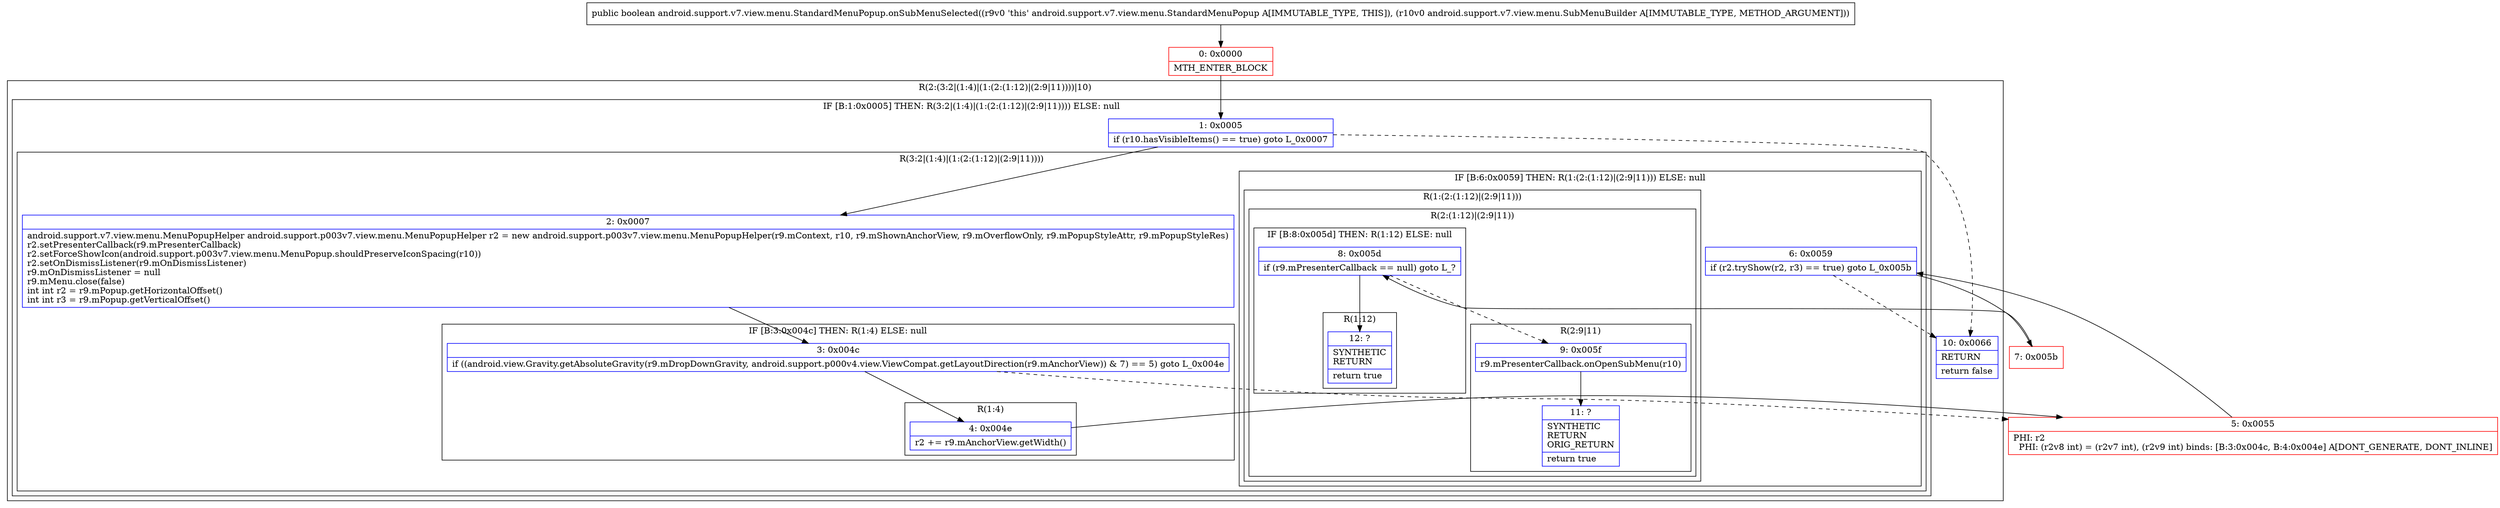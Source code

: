 digraph "CFG forandroid.support.v7.view.menu.StandardMenuPopup.onSubMenuSelected(Landroid\/support\/v7\/view\/menu\/SubMenuBuilder;)Z" {
subgraph cluster_Region_27130510 {
label = "R(2:(3:2|(1:4)|(1:(2:(1:12)|(2:9|11))))|10)";
node [shape=record,color=blue];
subgraph cluster_IfRegion_1635261196 {
label = "IF [B:1:0x0005] THEN: R(3:2|(1:4)|(1:(2:(1:12)|(2:9|11)))) ELSE: null";
node [shape=record,color=blue];
Node_1 [shape=record,label="{1\:\ 0x0005|if (r10.hasVisibleItems() == true) goto L_0x0007\l}"];
subgraph cluster_Region_410772500 {
label = "R(3:2|(1:4)|(1:(2:(1:12)|(2:9|11))))";
node [shape=record,color=blue];
Node_2 [shape=record,label="{2\:\ 0x0007|android.support.v7.view.menu.MenuPopupHelper android.support.p003v7.view.menu.MenuPopupHelper r2 = new android.support.p003v7.view.menu.MenuPopupHelper(r9.mContext, r10, r9.mShownAnchorView, r9.mOverflowOnly, r9.mPopupStyleAttr, r9.mPopupStyleRes)\lr2.setPresenterCallback(r9.mPresenterCallback)\lr2.setForceShowIcon(android.support.p003v7.view.menu.MenuPopup.shouldPreserveIconSpacing(r10))\lr2.setOnDismissListener(r9.mOnDismissListener)\lr9.mOnDismissListener = null\lr9.mMenu.close(false)\lint int r2 = r9.mPopup.getHorizontalOffset()\lint int r3 = r9.mPopup.getVerticalOffset()\l}"];
subgraph cluster_IfRegion_139620845 {
label = "IF [B:3:0x004c] THEN: R(1:4) ELSE: null";
node [shape=record,color=blue];
Node_3 [shape=record,label="{3\:\ 0x004c|if ((android.view.Gravity.getAbsoluteGravity(r9.mDropDownGravity, android.support.p000v4.view.ViewCompat.getLayoutDirection(r9.mAnchorView)) & 7) == 5) goto L_0x004e\l}"];
subgraph cluster_Region_2076880812 {
label = "R(1:4)";
node [shape=record,color=blue];
Node_4 [shape=record,label="{4\:\ 0x004e|r2 += r9.mAnchorView.getWidth()\l}"];
}
}
subgraph cluster_IfRegion_145842398 {
label = "IF [B:6:0x0059] THEN: R(1:(2:(1:12)|(2:9|11))) ELSE: null";
node [shape=record,color=blue];
Node_6 [shape=record,label="{6\:\ 0x0059|if (r2.tryShow(r2, r3) == true) goto L_0x005b\l}"];
subgraph cluster_Region_1046223306 {
label = "R(1:(2:(1:12)|(2:9|11)))";
node [shape=record,color=blue];
subgraph cluster_Region_1358683397 {
label = "R(2:(1:12)|(2:9|11))";
node [shape=record,color=blue];
subgraph cluster_IfRegion_1912216685 {
label = "IF [B:8:0x005d] THEN: R(1:12) ELSE: null";
node [shape=record,color=blue];
Node_8 [shape=record,label="{8\:\ 0x005d|if (r9.mPresenterCallback == null) goto L_?\l}"];
subgraph cluster_Region_1790760614 {
label = "R(1:12)";
node [shape=record,color=blue];
Node_12 [shape=record,label="{12\:\ ?|SYNTHETIC\lRETURN\l|return true\l}"];
}
}
subgraph cluster_Region_888148082 {
label = "R(2:9|11)";
node [shape=record,color=blue];
Node_9 [shape=record,label="{9\:\ 0x005f|r9.mPresenterCallback.onOpenSubMenu(r10)\l}"];
Node_11 [shape=record,label="{11\:\ ?|SYNTHETIC\lRETURN\lORIG_RETURN\l|return true\l}"];
}
}
}
}
}
}
Node_10 [shape=record,label="{10\:\ 0x0066|RETURN\l|return false\l}"];
}
Node_0 [shape=record,color=red,label="{0\:\ 0x0000|MTH_ENTER_BLOCK\l}"];
Node_5 [shape=record,color=red,label="{5\:\ 0x0055|PHI: r2 \l  PHI: (r2v8 int) = (r2v7 int), (r2v9 int) binds: [B:3:0x004c, B:4:0x004e] A[DONT_GENERATE, DONT_INLINE]\l}"];
Node_7 [shape=record,color=red,label="{7\:\ 0x005b}"];
MethodNode[shape=record,label="{public boolean android.support.v7.view.menu.StandardMenuPopup.onSubMenuSelected((r9v0 'this' android.support.v7.view.menu.StandardMenuPopup A[IMMUTABLE_TYPE, THIS]), (r10v0 android.support.v7.view.menu.SubMenuBuilder A[IMMUTABLE_TYPE, METHOD_ARGUMENT])) }"];
MethodNode -> Node_0;
Node_1 -> Node_2;
Node_1 -> Node_10[style=dashed];
Node_2 -> Node_3;
Node_3 -> Node_4;
Node_3 -> Node_5[style=dashed];
Node_4 -> Node_5;
Node_6 -> Node_7;
Node_6 -> Node_10[style=dashed];
Node_8 -> Node_9[style=dashed];
Node_8 -> Node_12;
Node_9 -> Node_11;
Node_0 -> Node_1;
Node_5 -> Node_6;
Node_7 -> Node_8;
}

